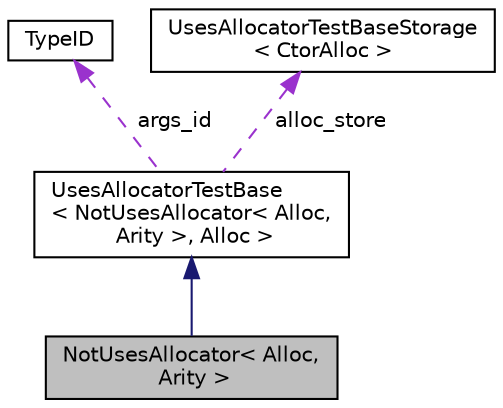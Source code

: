 digraph "NotUsesAllocator&lt; Alloc, Arity &gt;"
{
  edge [fontname="Helvetica",fontsize="10",labelfontname="Helvetica",labelfontsize="10"];
  node [fontname="Helvetica",fontsize="10",shape=record];
  Node2 [label="NotUsesAllocator\< Alloc,\l Arity \>",height=0.2,width=0.4,color="black", fillcolor="grey75", style="filled", fontcolor="black"];
  Node3 -> Node2 [dir="back",color="midnightblue",fontsize="10",style="solid",fontname="Helvetica"];
  Node3 [label="UsesAllocatorTestBase\l\< NotUsesAllocator\< Alloc,\l Arity \>, Alloc \>",height=0.2,width=0.4,color="black", fillcolor="white", style="filled",URL="$struct_uses_allocator_test_base.html"];
  Node4 -> Node3 [dir="back",color="darkorchid3",fontsize="10",style="dashed",label=" args_id" ,fontname="Helvetica"];
  Node4 [label="TypeID",height=0.2,width=0.4,color="black", fillcolor="white", style="filled",URL="$struct_type_i_d.html"];
  Node5 -> Node3 [dir="back",color="darkorchid3",fontsize="10",style="dashed",label=" alloc_store" ,fontname="Helvetica"];
  Node5 [label="UsesAllocatorTestBaseStorage\l\< CtorAlloc \>",height=0.2,width=0.4,color="black", fillcolor="white", style="filled",URL="$struct_uses_allocator_test_base_storage.html"];
}
